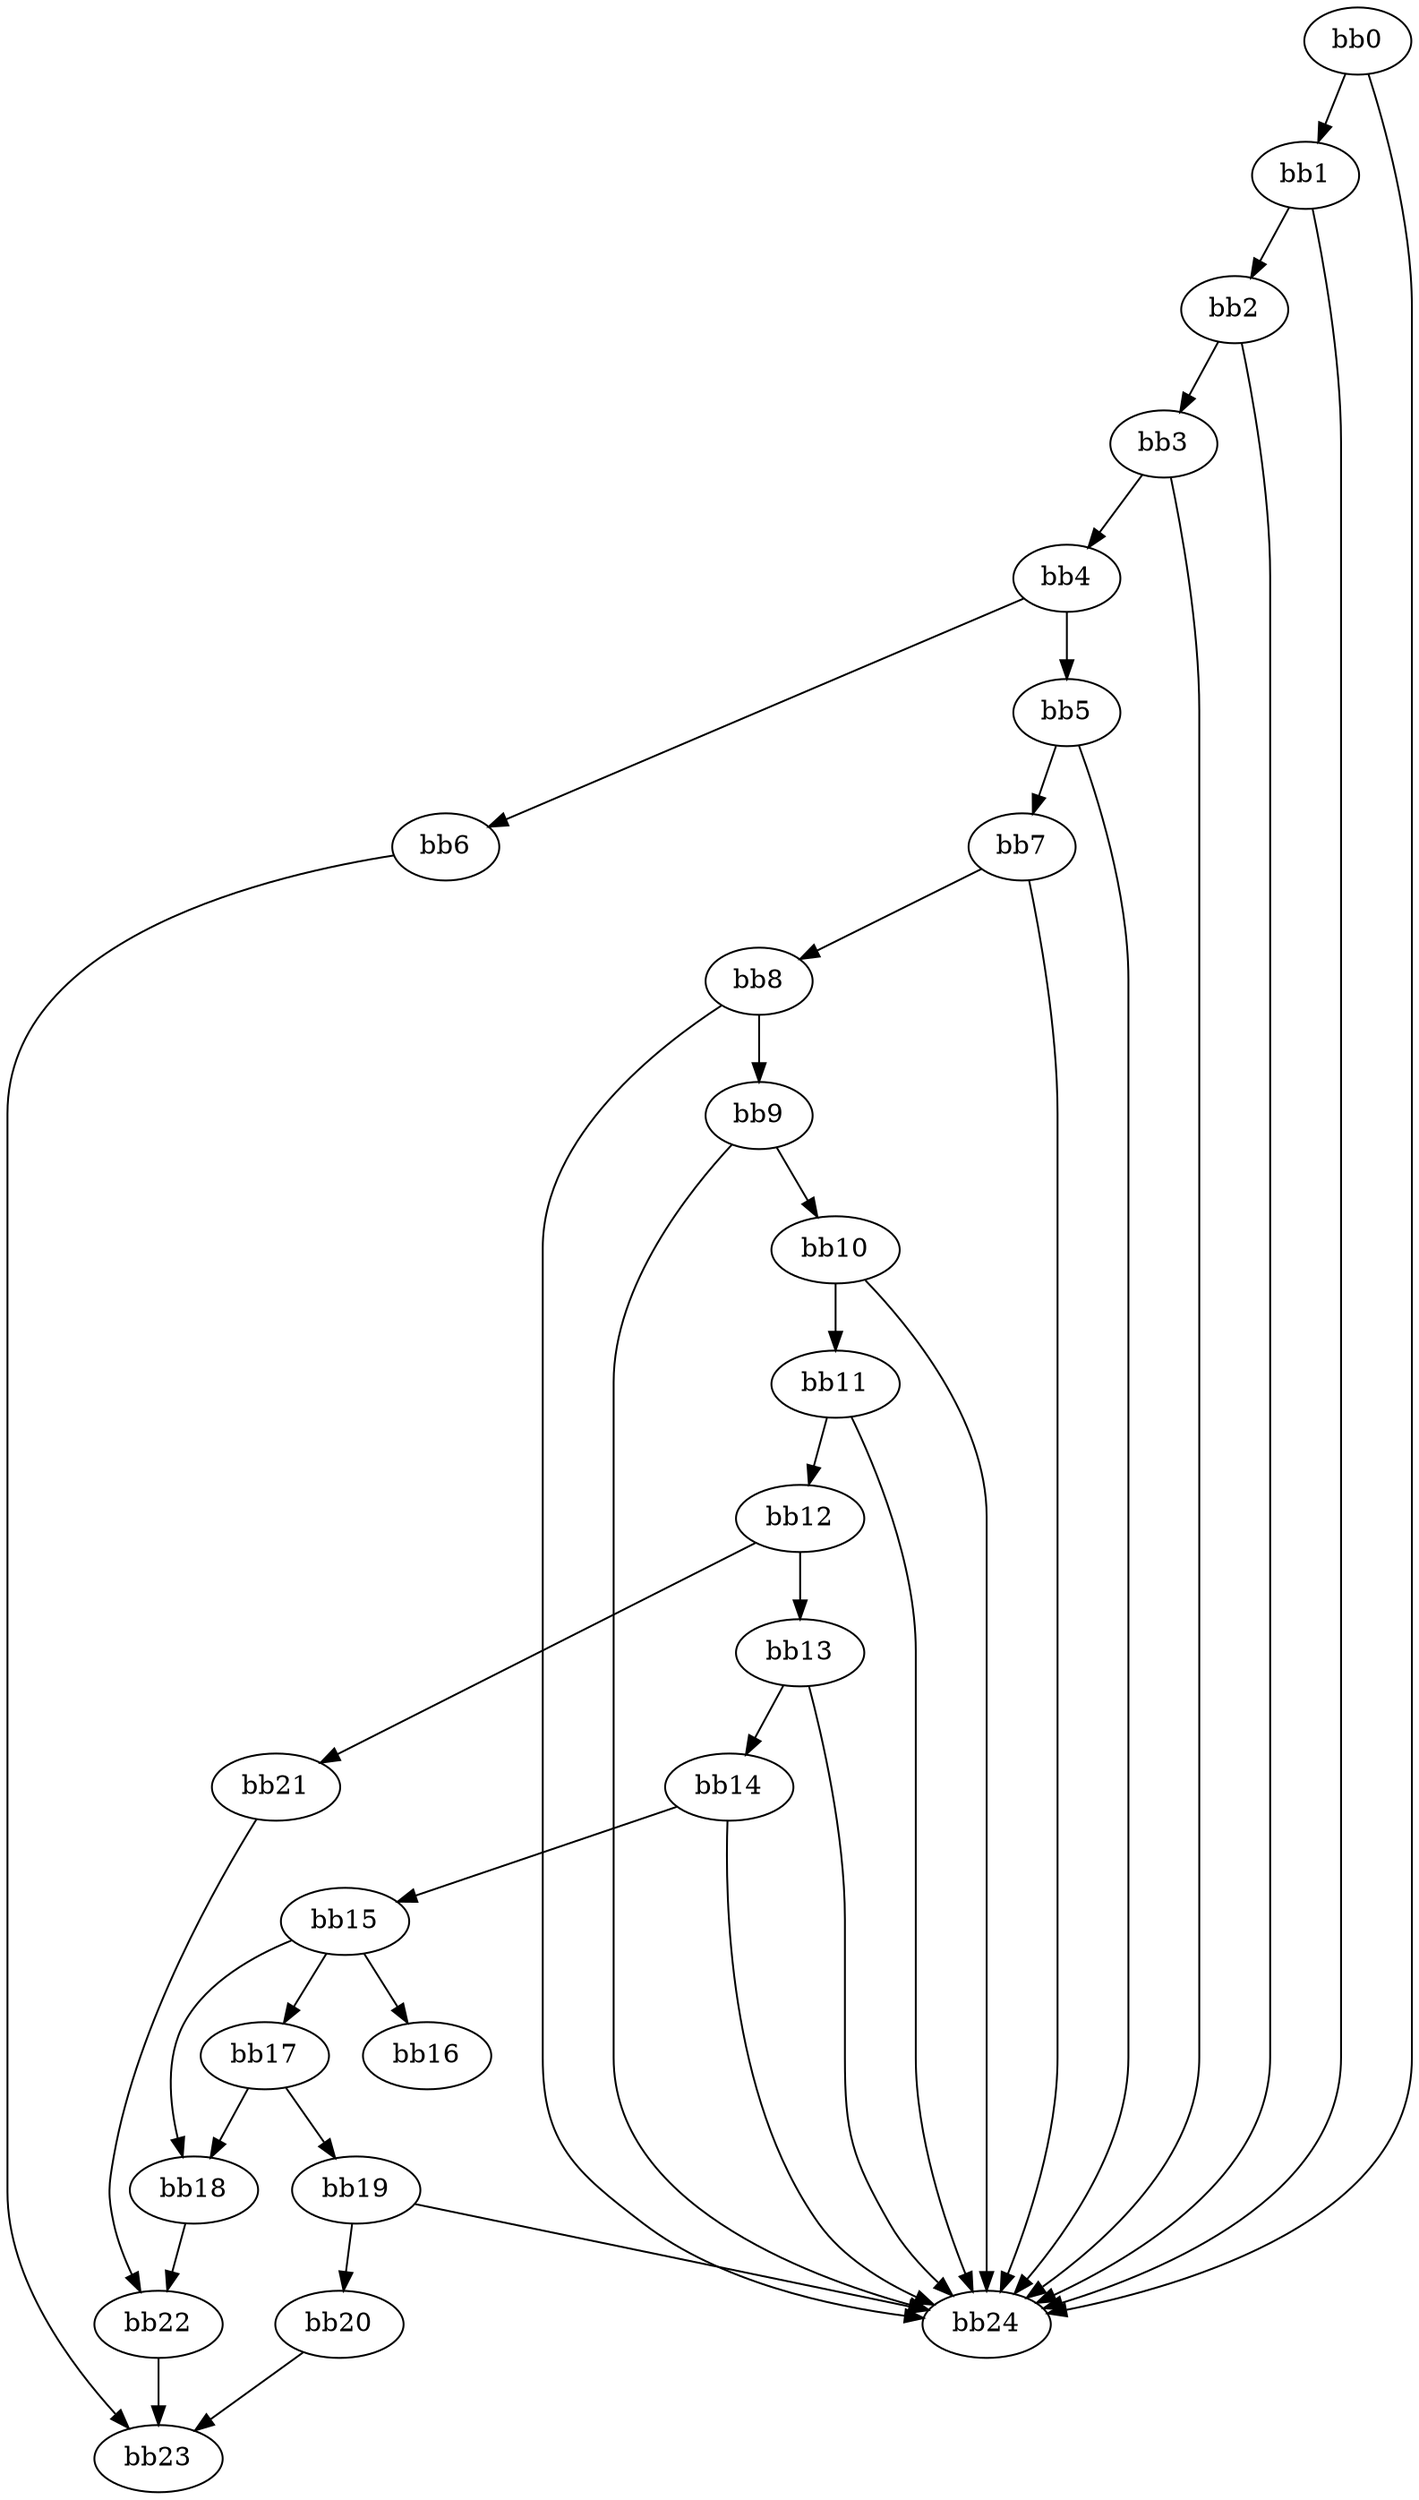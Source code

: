 digraph {
    0 [ label = "bb0\l" ]
    1 [ label = "bb1\l" ]
    2 [ label = "bb2\l" ]
    3 [ label = "bb3\l" ]
    4 [ label = "bb4\l" ]
    5 [ label = "bb5\l" ]
    6 [ label = "bb6\l" ]
    7 [ label = "bb7\l" ]
    8 [ label = "bb8\l" ]
    9 [ label = "bb9\l" ]
    10 [ label = "bb10\l" ]
    11 [ label = "bb11\l" ]
    12 [ label = "bb12\l" ]
    13 [ label = "bb13\l" ]
    14 [ label = "bb14\l" ]
    15 [ label = "bb15\l" ]
    16 [ label = "bb16\l" ]
    17 [ label = "bb17\l" ]
    18 [ label = "bb18\l" ]
    19 [ label = "bb19\l" ]
    20 [ label = "bb20\l" ]
    21 [ label = "bb21\l" ]
    22 [ label = "bb22\l" ]
    23 [ label = "bb23\l" ]
    24 [ label = "bb24\l" ]
    0 -> 1 [ ]
    0 -> 24 [ ]
    1 -> 2 [ ]
    1 -> 24 [ ]
    2 -> 3 [ ]
    2 -> 24 [ ]
    3 -> 4 [ ]
    3 -> 24 [ ]
    4 -> 5 [ ]
    4 -> 6 [ ]
    5 -> 7 [ ]
    5 -> 24 [ ]
    6 -> 23 [ ]
    7 -> 8 [ ]
    7 -> 24 [ ]
    8 -> 9 [ ]
    8 -> 24 [ ]
    9 -> 10 [ ]
    9 -> 24 [ ]
    10 -> 11 [ ]
    10 -> 24 [ ]
    11 -> 12 [ ]
    11 -> 24 [ ]
    12 -> 13 [ ]
    12 -> 21 [ ]
    13 -> 14 [ ]
    13 -> 24 [ ]
    14 -> 15 [ ]
    14 -> 24 [ ]
    15 -> 16 [ ]
    15 -> 17 [ ]
    15 -> 18 [ ]
    17 -> 18 [ ]
    17 -> 19 [ ]
    18 -> 22 [ ]
    19 -> 20 [ ]
    19 -> 24 [ ]
    20 -> 23 [ ]
    21 -> 22 [ ]
    22 -> 23 [ ]
}

